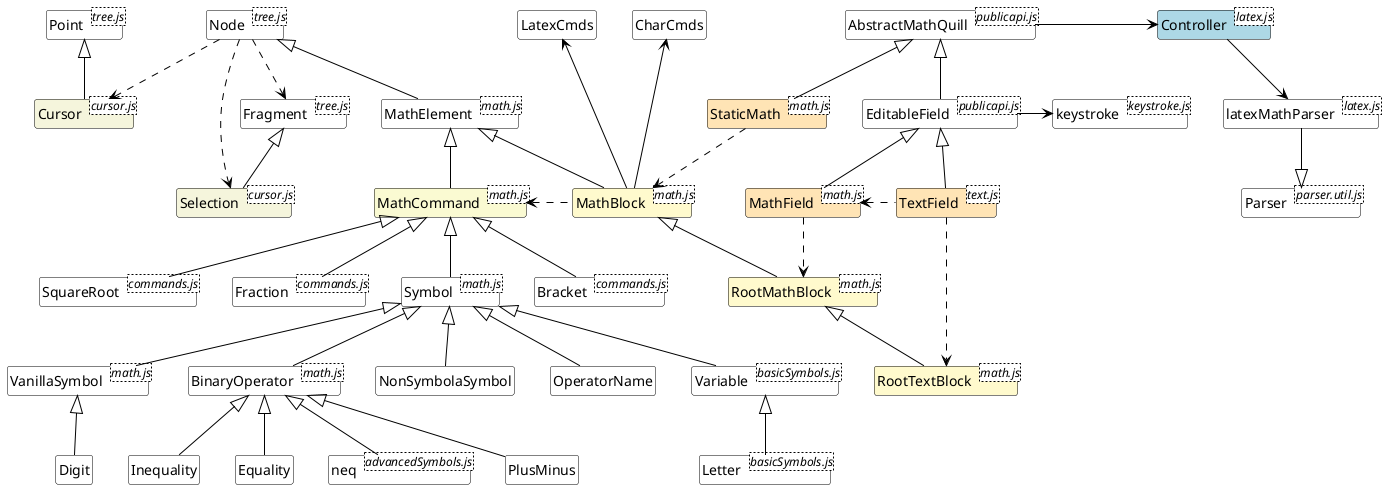 @startuml
skinparam classBackgroundColor White
skinparam classArrowColor Black
skinparam classBorderColor Black
skinparam stereotypeCBackgroundColor Gray

hide circle
hide members

Node <|-- MathElement
' Node <|-- TextBlock
' Node <|-- TextPiece

Digit -u-|> VanillaSymbol

MathCommand -u-|> MathElement
MathBlock -u-|> MathElement
RootMathBlock -u-|> MathBlock
RootTextBlock -u-|> RootMathBlock
Symbol -u-|> MathCommand
Symbol <|-- Variable
Symbol <|-- VanillaSymbol
Symbol <|-- BinaryOperator
Symbol <|-- NonSymbolaSymbol
Symbol <|-- OperatorName

MathCommand <|-- Bracket
MathCommand <|-- SquareRoot
MathCommand <|-- Fraction

BinaryOperator <|-- PlusMinus
BinaryOperator <|-- Inequality
BinaryOperator <|-- Equality
BinaryOperator <|-- neq

MathBlock --u-> CharCmds
MathBlock --u-> LatexCmds
MathBlock .l.> MathCommand

TextField -u-|> EditableField
MathField -u-|> EditableField
TextField .l> MathField
MathField ..> RootMathBlock
StaticMath ..> MathBlock
TextField ...> RootTextBlock
EditableField -u-|> AbstractMathQuill
EditableField -> keystroke
StaticMath -u-|> AbstractMathQuill
AbstractMathQuill -r-> Controller
Controller --> latexMathParser
' Controller ....> MathBlock : root
' Controller ....> Cursor
latexMathParser --|> Parser

Letter -u-|> Variable
class Variable <basicSymbols.js>
class Letter <basicSymbols.js>

Selection -u-|> Fragment
Cursor -u-|> Point
Node ..> Selection
Node ..> Fragment
Node ..> Cursor

class Node <tree.js>
class Fragment <tree.js>
class Point <tree.js>
class Cursor <cursor.js> #Beige
class Selection <cursor.js> #Beige

class Bracket <commands.js>
class SquareRoot <commands.js>
class Fraction <commands.js>

class neq <advancedSymbols.js>

class AbstractMathQuill <publicapi.js> {
    config (opts)
    el()
    text()
    latex(latex)
    html()
    reflow()
    revert()
}

class EditableField <publicapi.js> {
    focus()
    blur()
    write (latex)
    cmd (latex)
    select()
    clearSelection()
    ..
    moveToDirEnd (dir)
    moveToLeftEnd()
    moveToRightEnd()
    ..
    keystroke (key)
    typedText (text)
    dropEmbedded (pageX, pageY, options)
    clickAt (clientX, clientY, target)
    ignoreNextMousedown (fn)
}

class MathField <math.js> #Moccasin {
    -RootBlock : RootMathBlock
    exportLatex()
    renderLatexMath (latex)
    renderLatexText (latex)

}

class StaticMath <math.js> #Moccasin {
    -RootBlock : MathBlock
    +init()
    +latex()
}

class TextField <text.js> #Moccasin {
    -RootBlock : RootTextBlock
}

class Controller <latex.js> #LightBlue {
    writeLatex （latex)
    renderLatexMath (latex)
    renderLatexText (latex)
}

' -------------------------------------------
class MathElement <math.js>

class RootTextBlock <math.js> #LemonChiffon {
    keystroke (key)
}
class RootMathBlock <math.js> #LemonChiffon
class MathCommand <math.js> #LightGoldenRodYellow {
    +init (ctrlSeq, htmlTemplate, textTemplate)
    +replaces (replacedFragment)
    +isEmpty()
    +parser()
    +createLeftOf (cursor)
    +createBlocks()
    ..
    +placeCursor (cursor)
    +moveTowards (dir, cursor, updown)
    +deleteTowards (dir, cursor)
    +selectTowards (dir, cursor)
    +selectChildren()
    +unselectInto (dir, cursor)
    +seek (pageX, cursor)
}
class BinaryOperator <math.js>
class VanillaSymbol <math.js>
class Symbol <math.js>
class latexMathParser <latex.js>
class Parser <parser.util.js>

class MathBlock <math.js> #LemonChiffon {
    -join(methodName)
    +html()
    +latex()
    +text()
    +keystroke(key, e, ctrlr)
    +moveOutOf(dir, cursor, updown)
    +selectOutOf(dir, cursor)
    +deleteOutOf(dir, cursor)
    +seek(pageX, cursor)
    +chToCmd(ch, options)
    +write(curor, cb)
    +focus()
    +blur()
}

class keystroke <keystroke.js> {
    +backspace()
    +deleteForward()
    -deleteDir (dir)
    -ctrlDeleteDir (dir)
    +moveLeft()
    +moveRight()
    -moveDir (dir)
    +moveUp()
    +moveDown()
    -moveUpDown (self, dir)
}

' class TextBlock <Node>
' class TextPiece <Node>
' LatexCommandInput --> TextBlock
' TextBlock --> TextPiece
' TextBlock ..> Point

' class TextBlock <Node> {
'     replaces (replacedText)
'     createLeftOf (cursor)
'     parser ()
'     textContents ()
'     moveTowards (dir, cursor)
'     moveOutOf (dir, cursor)
'     selectOutOf (dir, cursor)
'     deleteOutOf (dir, cursor)
'     write (cursor, ch)
'     seek (pageX, cursor)
'     blur (cursor)

' }

' class TextPiece <Node> {
'     init (text)
'     appendText (text)
'     prependText (text)
'     insTextAtDirEnd (text, dir)
'     splitRight (i)
'     moveTowards (dir, cursor)
'     deleteTowards (dir, cursor)
'     selectTowards (dir, cursor)
'     latex()
' }

@enduml
